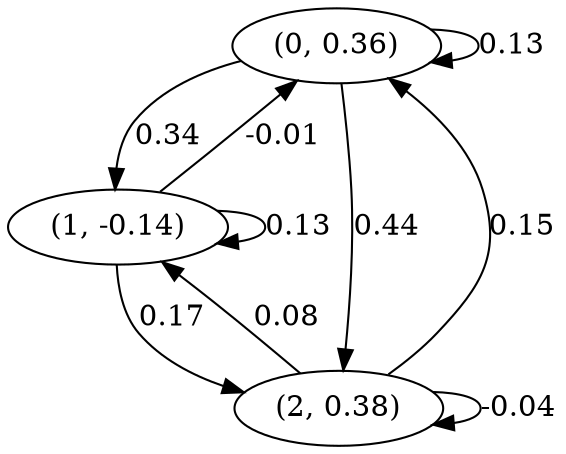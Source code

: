 digraph {
    0 [ label = "(0, 0.36)" ]
    1 [ label = "(1, -0.14)" ]
    2 [ label = "(2, 0.38)" ]
    0 -> 0 [ label = "0.13" ]
    1 -> 1 [ label = "0.13" ]
    2 -> 2 [ label = "-0.04" ]
    1 -> 0 [ label = "-0.01" ]
    2 -> 0 [ label = "0.15" ]
    0 -> 1 [ label = "0.34" ]
    2 -> 1 [ label = "0.08" ]
    0 -> 2 [ label = "0.44" ]
    1 -> 2 [ label = "0.17" ]
}

